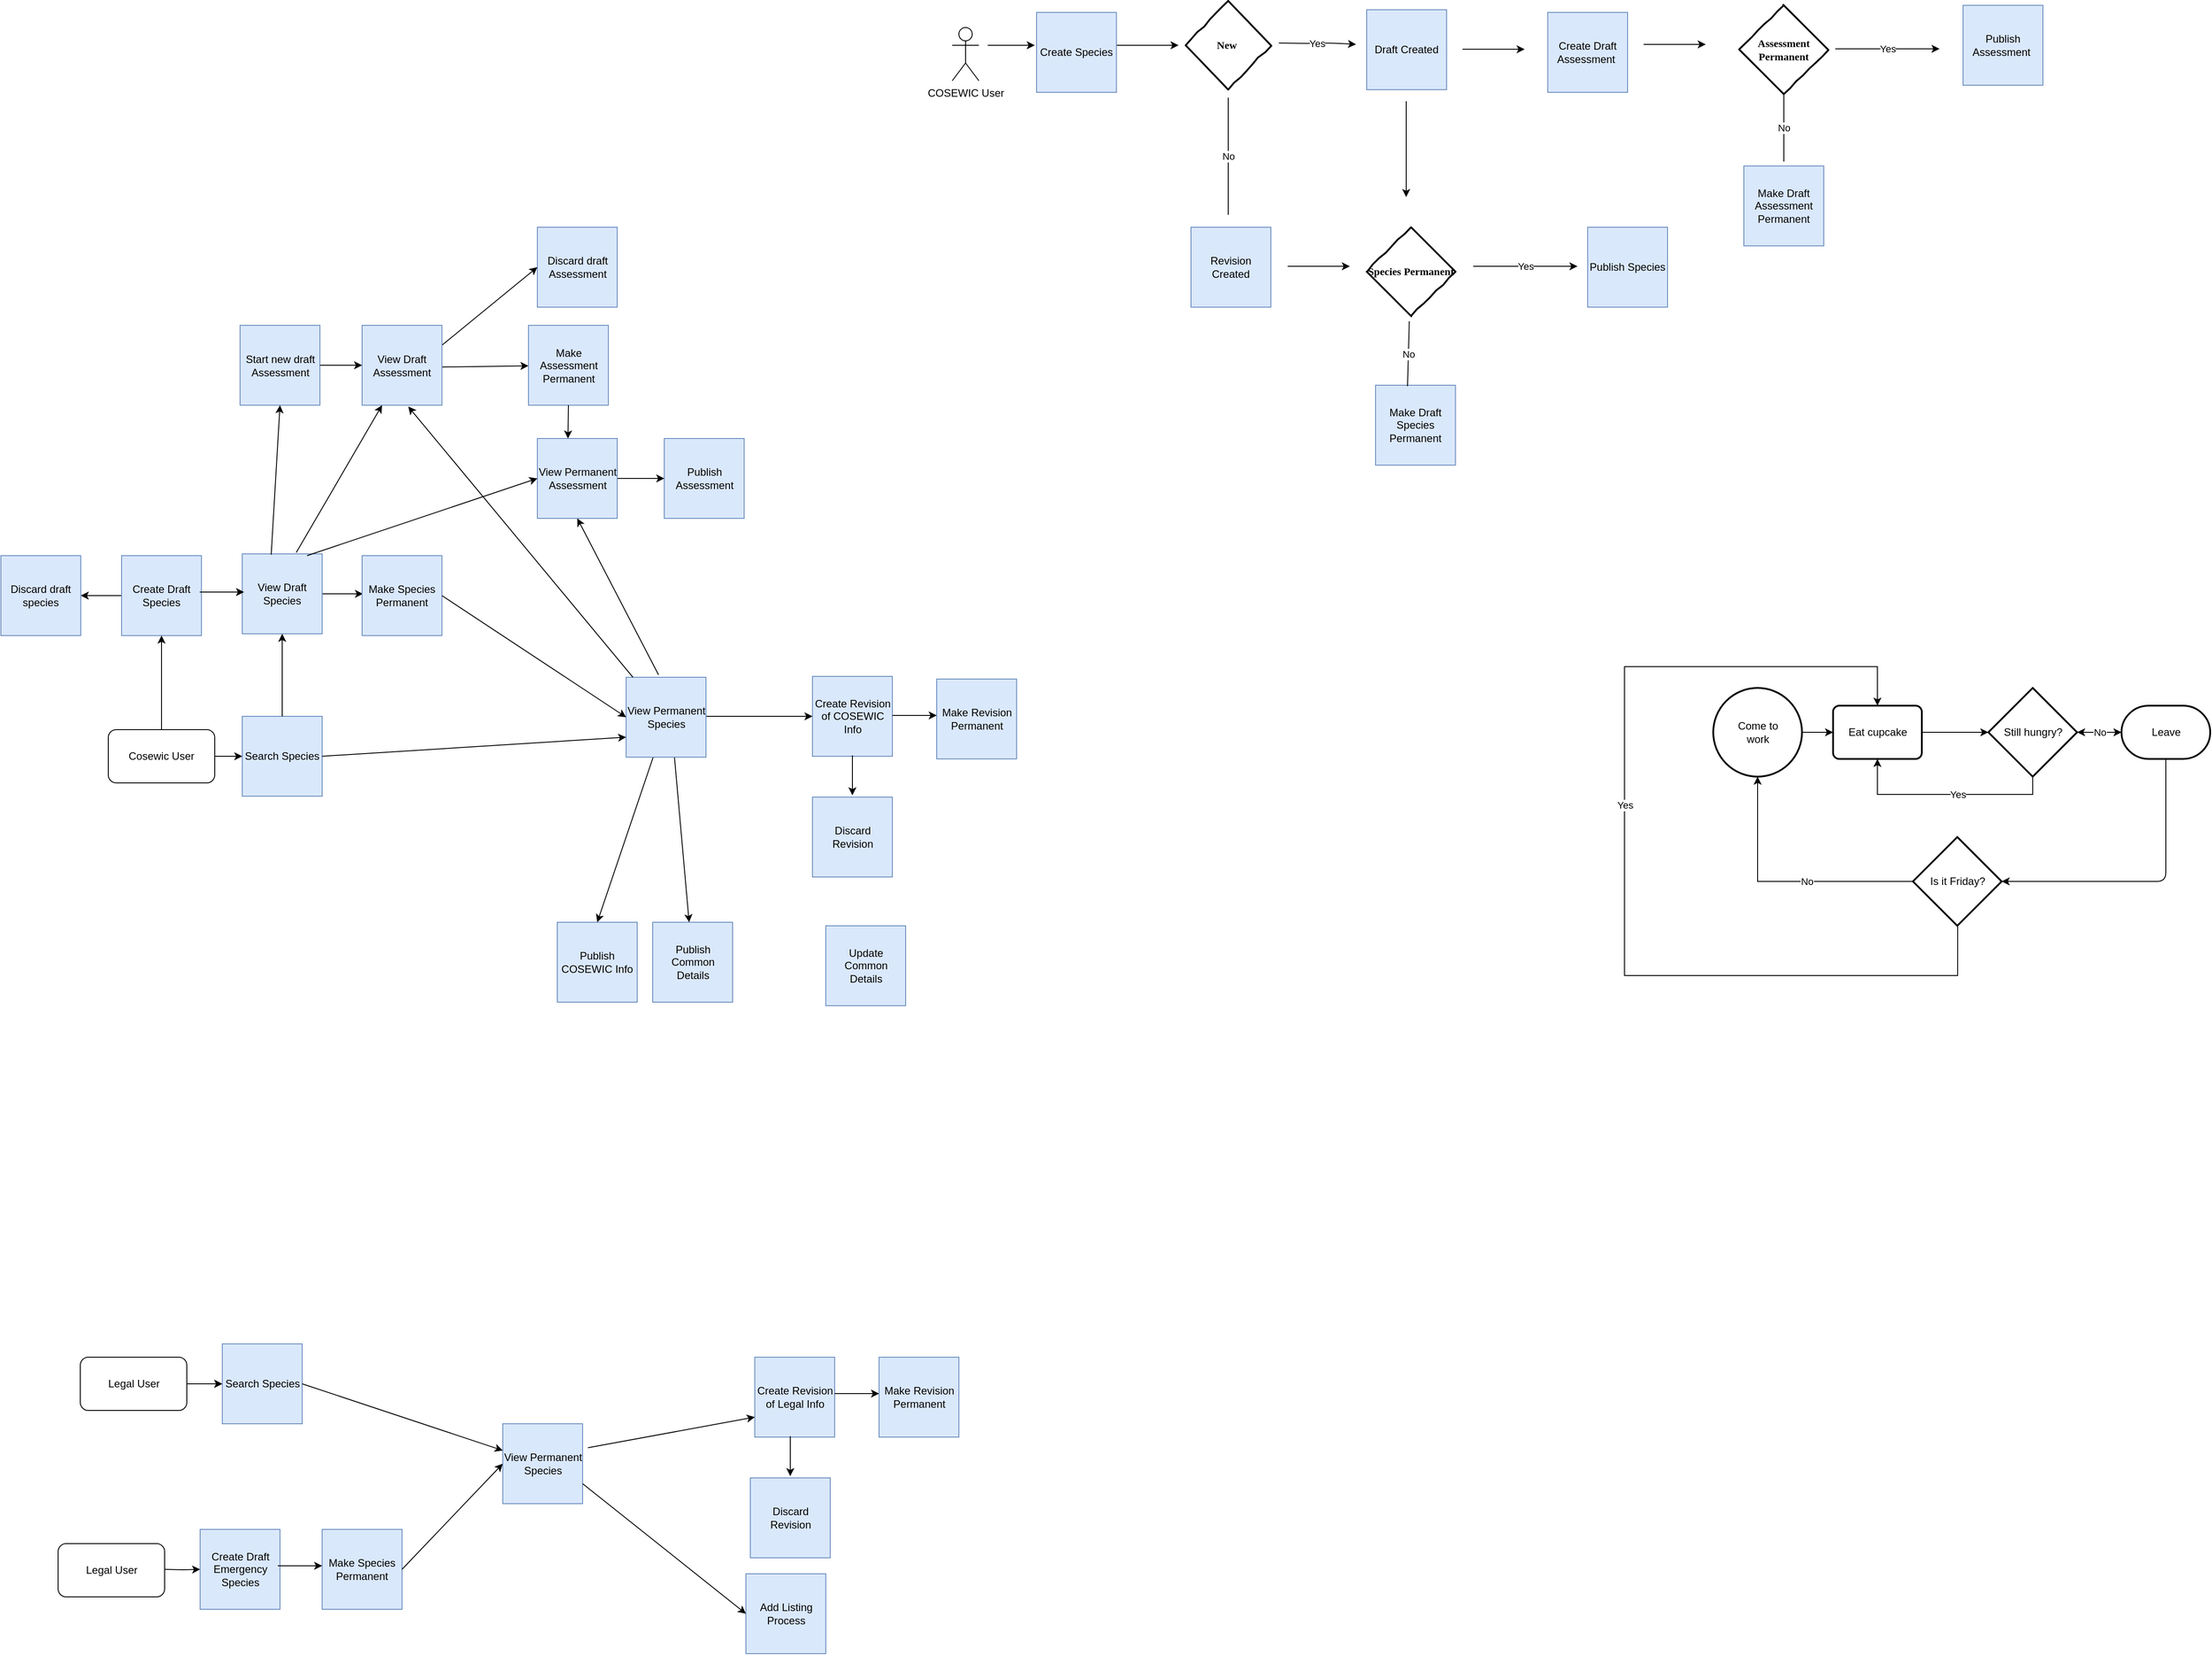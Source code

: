 <mxfile version="12.3.0" type="github" pages="1">
  <diagram name="Page-1" id="c7558073-3199-34d8-9f00-42111426c3f3">
    <mxGraphModel dx="3273" dy="934" grid="1" gridSize="12" guides="1" tooltips="1" connect="1" arrows="1" fold="1" page="1" pageScale="1" pageWidth="1600" pageHeight="1200" background="none" math="0" shadow="0">
      <root>
        <mxCell id="0"/>
        <mxCell id="1" parent="0"/>
        <mxCell id="E1cjcMC4RDlBIDP7sY1C-115" value="Come to &lt;br&gt;work" style="strokeWidth=2;html=1;shape=mxgraph.flowchart.start_2;whiteSpace=wrap;" parent="1" vertex="1">
          <mxGeometry x="522.5" y="809" width="100" height="100" as="geometry"/>
        </mxCell>
        <mxCell id="LoriKuV7NN4adESNOFiQ-6" value="" style="edgeStyle=orthogonalEdgeStyle;rounded=0;orthogonalLoop=1;jettySize=auto;html=1;" parent="1" source="E1cjcMC4RDlBIDP7sY1C-116" target="tL9PczSeXtMjVQ5EPy2s-1" edge="1">
          <mxGeometry relative="1" as="geometry"/>
        </mxCell>
        <mxCell id="E1cjcMC4RDlBIDP7sY1C-116" value="Leave" style="strokeWidth=2;html=1;shape=mxgraph.flowchart.terminator;whiteSpace=wrap;" parent="1" vertex="1">
          <mxGeometry x="982.5" y="829" width="100" height="60" as="geometry"/>
        </mxCell>
        <mxCell id="tL9PczSeXtMjVQ5EPy2s-9" value="" style="edgeStyle=orthogonalEdgeStyle;rounded=0;orthogonalLoop=1;jettySize=auto;html=1;" parent="1" source="E1cjcMC4RDlBIDP7sY1C-117" target="tL9PczSeXtMjVQ5EPy2s-1" edge="1">
          <mxGeometry relative="1" as="geometry"/>
        </mxCell>
        <mxCell id="E1cjcMC4RDlBIDP7sY1C-117" value="Eat cupcake" style="rounded=1;whiteSpace=wrap;html=1;absoluteArcSize=1;arcSize=14;strokeWidth=2;" parent="1" vertex="1">
          <mxGeometry x="657.5" y="829" width="100" height="60" as="geometry"/>
        </mxCell>
        <mxCell id="E1cjcMC4RDlBIDP7sY1C-118" value="" style="endArrow=classic;html=1;entryX=0;entryY=0.5;entryDx=0;entryDy=0;" parent="1" source="E1cjcMC4RDlBIDP7sY1C-115" target="E1cjcMC4RDlBIDP7sY1C-117" edge="1">
          <mxGeometry width="50" height="50" relative="1" as="geometry">
            <mxPoint x="592.5" y="909" as="sourcePoint"/>
            <mxPoint x="642.5" y="859" as="targetPoint"/>
          </mxGeometry>
        </mxCell>
        <mxCell id="jn9xSUYISPLA68ydeZet-104" value="" style="endArrow=classic;html=1;exitX=0.5;exitY=1;exitDx=0;exitDy=0;exitPerimeter=0;entryX=1;entryY=0.5;entryDx=0;entryDy=0;entryPerimeter=0;" parent="1" source="E1cjcMC4RDlBIDP7sY1C-116" target="wUc7WX4bhzahjaM9EL9A-1" edge="1">
          <mxGeometry width="50" height="50" relative="1" as="geometry">
            <mxPoint x="1107.5" y="926" as="sourcePoint"/>
            <mxPoint x="1232.5" y="1101" as="targetPoint"/>
            <Array as="points">
              <mxPoint x="1032.5" y="1027"/>
            </Array>
          </mxGeometry>
        </mxCell>
        <mxCell id="tL9PczSeXtMjVQ5EPy2s-7" value="Yes" style="edgeStyle=orthogonalEdgeStyle;rounded=0;orthogonalLoop=1;jettySize=auto;html=1;entryX=0.5;entryY=1;entryDx=0;entryDy=0;exitX=0.5;exitY=1;exitDx=0;exitDy=0;exitPerimeter=0;" parent="1" source="tL9PczSeXtMjVQ5EPy2s-1" target="E1cjcMC4RDlBIDP7sY1C-117" edge="1">
          <mxGeometry x="-0.106" relative="1" as="geometry">
            <mxPoint x="992.5" y="1011" as="targetPoint"/>
            <mxPoint as="offset"/>
          </mxGeometry>
        </mxCell>
        <mxCell id="tL9PczSeXtMjVQ5EPy2s-10" value="No" style="edgeStyle=orthogonalEdgeStyle;rounded=0;orthogonalLoop=1;jettySize=auto;html=1;" parent="1" source="tL9PczSeXtMjVQ5EPy2s-1" target="E1cjcMC4RDlBIDP7sY1C-116" edge="1">
          <mxGeometry relative="1" as="geometry"/>
        </mxCell>
        <mxCell id="tL9PczSeXtMjVQ5EPy2s-1" value="Still hungry?" style="strokeWidth=2;html=1;shape=mxgraph.flowchart.decision;whiteSpace=wrap;" parent="1" vertex="1">
          <mxGeometry x="832.5" y="809" width="100" height="100" as="geometry"/>
        </mxCell>
        <mxCell id="UYNUQ3rbs3Vt6rP4ujRL-22" value="" style="edgeStyle=orthogonalEdgeStyle;rounded=0;orthogonalLoop=1;jettySize=auto;html=1;" edge="1" parent="1" source="K9Jv4syfFlTt1CtUerWt-3" target="K9Jv4syfFlTt1CtUerWt-13">
          <mxGeometry relative="1" as="geometry"/>
        </mxCell>
        <mxCell id="K9Jv4syfFlTt1CtUerWt-3" value="Create Draft Species" style="whiteSpace=wrap;html=1;aspect=fixed;fillColor=#dae8fc;strokeColor=#6c8ebf;" parent="1" vertex="1">
          <mxGeometry x="-1271" y="660" width="90" height="90" as="geometry"/>
        </mxCell>
        <mxCell id="K9Jv4syfFlTt1CtUerWt-6" value="Start new draft Assessment" style="whiteSpace=wrap;html=1;aspect=fixed;fillColor=#dae8fc;strokeColor=#6c8ebf;" parent="1" vertex="1">
          <mxGeometry x="-1137.5" y="400.5" width="90" height="90" as="geometry"/>
        </mxCell>
        <mxCell id="K9Jv4syfFlTt1CtUerWt-7" value="" style="endArrow=classic;html=1;exitX=1;exitY=0.5;exitDx=0;exitDy=0;" parent="1" edge="1">
          <mxGeometry width="50" height="50" relative="1" as="geometry">
            <mxPoint x="-1049" y="703" as="sourcePoint"/>
            <mxPoint x="-999" y="703" as="targetPoint"/>
          </mxGeometry>
        </mxCell>
        <mxCell id="K9Jv4syfFlTt1CtUerWt-9" value="Make Assessment Permanent" style="whiteSpace=wrap;html=1;aspect=fixed;fillColor=#dae8fc;strokeColor=#6c8ebf;" parent="1" vertex="1">
          <mxGeometry x="-812.5" y="400.5" width="90" height="90" as="geometry"/>
        </mxCell>
        <mxCell id="K9Jv4syfFlTt1CtUerWt-10" value="Make Species Permanent" style="whiteSpace=wrap;html=1;aspect=fixed;fillColor=#dae8fc;strokeColor=#6c8ebf;" parent="1" vertex="1">
          <mxGeometry x="-1000" y="660" width="90" height="90" as="geometry"/>
        </mxCell>
        <mxCell id="K9Jv4syfFlTt1CtUerWt-13" value="Discard draft species" style="whiteSpace=wrap;html=1;aspect=fixed;fillColor=#dae8fc;strokeColor=#6c8ebf;" parent="1" vertex="1">
          <mxGeometry x="-1407" y="660" width="90" height="90" as="geometry"/>
        </mxCell>
        <mxCell id="K9Jv4syfFlTt1CtUerWt-17" value="Discard draft Assessment" style="whiteSpace=wrap;html=1;aspect=fixed;fillColor=#dae8fc;strokeColor=#6c8ebf;" parent="1" vertex="1">
          <mxGeometry x="-802.5" y="290" width="90" height="90" as="geometry"/>
        </mxCell>
        <mxCell id="K9Jv4syfFlTt1CtUerWt-19" value="" style="endArrow=classic;html=1;exitX=0.978;exitY=0.522;exitDx=0;exitDy=0;exitPerimeter=0;" parent="1" edge="1" target="K9Jv4syfFlTt1CtUerWt-9" source="UYNUQ3rbs3Vt6rP4ujRL-9">
          <mxGeometry width="50" height="50" relative="1" as="geometry">
            <mxPoint x="-900" y="447.5" as="sourcePoint"/>
            <mxPoint x="-997" y="442.5" as="targetPoint"/>
          </mxGeometry>
        </mxCell>
        <mxCell id="K9Jv4syfFlTt1CtUerWt-21" value="Create Revision of COSEWIC Info" style="whiteSpace=wrap;html=1;aspect=fixed;fillColor=#dae8fc;strokeColor=#6c8ebf;" parent="1" vertex="1">
          <mxGeometry x="-492.5" y="796" width="90" height="90" as="geometry"/>
        </mxCell>
        <mxCell id="K9Jv4syfFlTt1CtUerWt-22" value="" style="endArrow=classic;html=1;exitX=1;exitY=0.5;exitDx=0;exitDy=0;entryX=0;entryY=0.5;entryDx=0;entryDy=0;" parent="1" target="K9Jv4syfFlTt1CtUerWt-21" edge="1">
          <mxGeometry width="50" height="50" relative="1" as="geometry">
            <mxPoint x="-612.5" y="841" as="sourcePoint"/>
            <mxPoint x="-562.5" y="841" as="targetPoint"/>
          </mxGeometry>
        </mxCell>
        <mxCell id="K9Jv4syfFlTt1CtUerWt-23" value="Discard Revision" style="whiteSpace=wrap;html=1;aspect=fixed;fillColor=#dae8fc;strokeColor=#6c8ebf;" parent="1" vertex="1">
          <mxGeometry x="-492.5" y="932" width="90" height="90" as="geometry"/>
        </mxCell>
        <mxCell id="K9Jv4syfFlTt1CtUerWt-24" value="" style="endArrow=classic;html=1;" parent="1" edge="1">
          <mxGeometry width="50" height="50" relative="1" as="geometry">
            <mxPoint x="-447.5" y="885" as="sourcePoint"/>
            <mxPoint x="-447.5" y="930" as="targetPoint"/>
          </mxGeometry>
        </mxCell>
        <mxCell id="K9Jv4syfFlTt1CtUerWt-25" value="Make Revision Permanent" style="whiteSpace=wrap;html=1;aspect=fixed;fillColor=#dae8fc;strokeColor=#6c8ebf;" parent="1" vertex="1">
          <mxGeometry x="-352.5" y="799" width="90" height="90" as="geometry"/>
        </mxCell>
        <mxCell id="K9Jv4syfFlTt1CtUerWt-26" value="" style="endArrow=classic;html=1;exitX=1;exitY=0.5;exitDx=0;exitDy=0;" parent="1" edge="1">
          <mxGeometry width="50" height="50" relative="1" as="geometry">
            <mxPoint x="-402.5" y="840" as="sourcePoint"/>
            <mxPoint x="-352.5" y="840" as="targetPoint"/>
          </mxGeometry>
        </mxCell>
        <mxCell id="K9Jv4syfFlTt1CtUerWt-29" value="Publish COSEWIC Info" style="whiteSpace=wrap;html=1;aspect=fixed;fillColor=#dae8fc;strokeColor=#6c8ebf;" parent="1" vertex="1">
          <mxGeometry x="-780" y="1073" width="90" height="90" as="geometry"/>
        </mxCell>
        <mxCell id="K9Jv4syfFlTt1CtUerWt-30" value="" style="endArrow=classic;html=1;entryX=0.5;entryY=0;entryDx=0;entryDy=0;" parent="1" target="K9Jv4syfFlTt1CtUerWt-29" edge="1">
          <mxGeometry width="50" height="50" relative="1" as="geometry">
            <mxPoint x="-672" y="887" as="sourcePoint"/>
            <mxPoint x="-587.5" y="1073" as="targetPoint"/>
          </mxGeometry>
        </mxCell>
        <mxCell id="K9Jv4syfFlTt1CtUerWt-32" value="" style="endArrow=classic;html=1;" parent="1" edge="1">
          <mxGeometry width="50" height="50" relative="1" as="geometry">
            <mxPoint x="-1197.5" y="1593" as="sourcePoint"/>
            <mxPoint x="-1157.5" y="1593" as="targetPoint"/>
          </mxGeometry>
        </mxCell>
        <mxCell id="K9Jv4syfFlTt1CtUerWt-37" value="" style="edgeStyle=orthogonalEdgeStyle;rounded=0;orthogonalLoop=1;jettySize=auto;html=1;" parent="1" source="K9Jv4syfFlTt1CtUerWt-33" target="K9Jv4syfFlTt1CtUerWt-34" edge="1">
          <mxGeometry relative="1" as="geometry"/>
        </mxCell>
        <mxCell id="K9Jv4syfFlTt1CtUerWt-33" value="Legal User" style="rounded=1;whiteSpace=wrap;html=1;" parent="1" vertex="1">
          <mxGeometry x="-1317.5" y="1563" width="120" height="60" as="geometry"/>
        </mxCell>
        <mxCell id="K9Jv4syfFlTt1CtUerWt-34" value="Search Species" style="whiteSpace=wrap;html=1;aspect=fixed;fillColor=#dae8fc;strokeColor=#6c8ebf;" parent="1" vertex="1">
          <mxGeometry x="-1157.5" y="1548" width="90" height="90" as="geometry"/>
        </mxCell>
        <mxCell id="K9Jv4syfFlTt1CtUerWt-39" value="View Permanent Species" style="whiteSpace=wrap;html=1;aspect=fixed;fillColor=#dae8fc;strokeColor=#6c8ebf;" parent="1" vertex="1">
          <mxGeometry x="-841.5" y="1638" width="90" height="90" as="geometry"/>
        </mxCell>
        <mxCell id="K9Jv4syfFlTt1CtUerWt-41" value="Create Revision of Legal Info" style="whiteSpace=wrap;html=1;aspect=fixed;fillColor=#dae8fc;strokeColor=#6c8ebf;" parent="1" vertex="1">
          <mxGeometry x="-557.5" y="1563" width="90" height="90" as="geometry"/>
        </mxCell>
        <mxCell id="K9Jv4syfFlTt1CtUerWt-42" value="Update Common Details" style="whiteSpace=wrap;html=1;aspect=fixed;fillColor=#dae8fc;strokeColor=#6c8ebf;" parent="1" vertex="1">
          <mxGeometry x="-477.5" y="1077" width="90" height="90" as="geometry"/>
        </mxCell>
        <mxCell id="K9Jv4syfFlTt1CtUerWt-44" value="Publish Common Details" style="whiteSpace=wrap;html=1;aspect=fixed;fillColor=#dae8fc;strokeColor=#6c8ebf;" parent="1" vertex="1">
          <mxGeometry x="-672.5" y="1073" width="90" height="90" as="geometry"/>
        </mxCell>
        <mxCell id="K9Jv4syfFlTt1CtUerWt-45" value="" style="endArrow=classic;html=1;" parent="1" target="K9Jv4syfFlTt1CtUerWt-44" edge="1">
          <mxGeometry width="50" height="50" relative="1" as="geometry">
            <mxPoint x="-648" y="887" as="sourcePoint"/>
            <mxPoint x="-717.5" y="1083" as="targetPoint"/>
          </mxGeometry>
        </mxCell>
        <mxCell id="K9Jv4syfFlTt1CtUerWt-46" value="Make Revision Permanent" style="whiteSpace=wrap;html=1;aspect=fixed;fillColor=#dae8fc;strokeColor=#6c8ebf;" parent="1" vertex="1">
          <mxGeometry x="-417.5" y="1563" width="90" height="90" as="geometry"/>
        </mxCell>
        <mxCell id="K9Jv4syfFlTt1CtUerWt-47" value="" style="endArrow=classic;html=1;exitX=1;exitY=0.5;exitDx=0;exitDy=0;" parent="1" edge="1">
          <mxGeometry width="50" height="50" relative="1" as="geometry">
            <mxPoint x="-467.5" y="1604" as="sourcePoint"/>
            <mxPoint x="-417.5" y="1604" as="targetPoint"/>
          </mxGeometry>
        </mxCell>
        <mxCell id="K9Jv4syfFlTt1CtUerWt-48" value="Discard Revision" style="whiteSpace=wrap;html=1;aspect=fixed;fillColor=#dae8fc;strokeColor=#6c8ebf;" parent="1" vertex="1">
          <mxGeometry x="-562.5" y="1699" width="90" height="90" as="geometry"/>
        </mxCell>
        <mxCell id="K9Jv4syfFlTt1CtUerWt-49" value="" style="endArrow=classic;html=1;" parent="1" edge="1">
          <mxGeometry width="50" height="50" relative="1" as="geometry">
            <mxPoint x="-517.5" y="1652" as="sourcePoint"/>
            <mxPoint x="-517.5" y="1697" as="targetPoint"/>
          </mxGeometry>
        </mxCell>
        <mxCell id="K9Jv4syfFlTt1CtUerWt-50" value="Legal User" style="rounded=1;whiteSpace=wrap;html=1;" parent="1" vertex="1">
          <mxGeometry x="-1342.5" y="1773" width="120" height="60" as="geometry"/>
        </mxCell>
        <mxCell id="K9Jv4syfFlTt1CtUerWt-52" value="" style="edgeStyle=orthogonalEdgeStyle;rounded=0;orthogonalLoop=1;jettySize=auto;html=1;" parent="1" target="K9Jv4syfFlTt1CtUerWt-53" edge="1">
          <mxGeometry relative="1" as="geometry">
            <mxPoint x="-1222.5" y="1802" as="sourcePoint"/>
          </mxGeometry>
        </mxCell>
        <mxCell id="K9Jv4syfFlTt1CtUerWt-53" value="Create Draft Emergency Species" style="whiteSpace=wrap;html=1;aspect=fixed;fillColor=#dae8fc;strokeColor=#6c8ebf;" parent="1" vertex="1">
          <mxGeometry x="-1182.5" y="1757" width="90" height="90" as="geometry"/>
        </mxCell>
        <mxCell id="K9Jv4syfFlTt1CtUerWt-54" value="Make Species Permanent" style="whiteSpace=wrap;html=1;aspect=fixed;fillColor=#dae8fc;strokeColor=#6c8ebf;" parent="1" vertex="1">
          <mxGeometry x="-1045" y="1757" width="90" height="90" as="geometry"/>
        </mxCell>
        <mxCell id="K9Jv4syfFlTt1CtUerWt-55" value="" style="endArrow=classic;html=1;exitX=1;exitY=0.5;exitDx=0;exitDy=0;" parent="1" edge="1">
          <mxGeometry width="50" height="50" relative="1" as="geometry">
            <mxPoint x="-1095" y="1798" as="sourcePoint"/>
            <mxPoint x="-1045" y="1798" as="targetPoint"/>
          </mxGeometry>
        </mxCell>
        <mxCell id="K9Jv4syfFlTt1CtUerWt-56" value="" style="endArrow=classic;html=1;entryX=0;entryY=0.75;entryDx=0;entryDy=0;" parent="1" target="K9Jv4syfFlTt1CtUerWt-41" edge="1">
          <mxGeometry width="50" height="50" relative="1" as="geometry">
            <mxPoint x="-745.5" y="1665" as="sourcePoint"/>
            <mxPoint x="-1257.5" y="1817" as="targetPoint"/>
          </mxGeometry>
        </mxCell>
        <mxCell id="K9Jv4syfFlTt1CtUerWt-59" value="Add Listing Process" style="whiteSpace=wrap;html=1;aspect=fixed;fillColor=#dae8fc;strokeColor=#6c8ebf;" parent="1" vertex="1">
          <mxGeometry x="-567.5" y="1807" width="90" height="90" as="geometry"/>
        </mxCell>
        <mxCell id="K9Jv4syfFlTt1CtUerWt-61" value="" style="endArrow=classic;html=1;entryX=0;entryY=0.5;entryDx=0;entryDy=0;exitX=1;exitY=0.75;exitDx=0;exitDy=0;" parent="1" source="K9Jv4syfFlTt1CtUerWt-39" target="K9Jv4syfFlTt1CtUerWt-59" edge="1">
          <mxGeometry width="50" height="50" relative="1" as="geometry">
            <mxPoint x="-687.5" y="1817" as="sourcePoint"/>
            <mxPoint x="-547.5" y="1640.5" as="targetPoint"/>
          </mxGeometry>
        </mxCell>
        <mxCell id="wUc7WX4bhzahjaM9EL9A-4" value="No" style="edgeStyle=orthogonalEdgeStyle;rounded=0;orthogonalLoop=1;jettySize=auto;html=1;entryX=0.5;entryY=1;entryDx=0;entryDy=0;entryPerimeter=0;" parent="1" source="wUc7WX4bhzahjaM9EL9A-1" target="E1cjcMC4RDlBIDP7sY1C-115" edge="1">
          <mxGeometry x="-0.186" relative="1" as="geometry">
            <mxPoint x="882.5" y="1101" as="targetPoint"/>
            <mxPoint as="offset"/>
          </mxGeometry>
        </mxCell>
        <mxCell id="LoriKuV7NN4adESNOFiQ-48" value="Yes" style="edgeStyle=orthogonalEdgeStyle;rounded=0;orthogonalLoop=1;jettySize=auto;html=1;exitX=1;exitY=0.5;exitDx=0;exitDy=0;entryX=0;entryY=0.5;entryDx=0;entryDy=0;" parent="1" source="LoriKuV7NN4adESNOFiQ-2" edge="1">
          <mxGeometry relative="1" as="geometry"/>
        </mxCell>
        <mxCell id="LoriKuV7NN4adESNOFiQ-2" value="New&amp;nbsp;" style="rhombus;html=1;align=center;whiteSpace=wrap;comic=1;strokeWidth=2;fontFamily=Comic Sans MS;fontStyle=1;" parent="1" vertex="1">
          <mxGeometry x="-72" y="35" width="96" height="100" as="geometry"/>
        </mxCell>
        <mxCell id="wUc7WX4bhzahjaM9EL9A-1" value="Is it Friday?" style="strokeWidth=2;html=1;shape=mxgraph.flowchart.decision;whiteSpace=wrap;" parent="1" vertex="1">
          <mxGeometry x="747.5" y="977" width="100" height="100" as="geometry"/>
        </mxCell>
        <mxCell id="oUv9hOqSSbvM03PiOSUv-7" value="View Permanent Species" style="whiteSpace=wrap;html=1;aspect=fixed;fillColor=#dae8fc;strokeColor=#6c8ebf;" parent="1" vertex="1">
          <mxGeometry x="-702.5" y="797" width="90" height="90" as="geometry"/>
        </mxCell>
        <mxCell id="LoriKuV7NN4adESNOFiQ-3" value="Assessment&lt;br&gt;Permanent" style="rhombus;html=1;align=center;whiteSpace=wrap;comic=1;strokeWidth=2;fontFamily=Comic Sans MS;fontStyle=1;" parent="1" vertex="1">
          <mxGeometry x="552" y="40" width="100" height="100" as="geometry"/>
        </mxCell>
        <mxCell id="LoriKuV7NN4adESNOFiQ-4" value="Make Draft Species Permanent" style="whiteSpace=wrap;html=1;aspect=fixed;fillColor=#dae8fc;strokeColor=#6c8ebf;" parent="1" vertex="1">
          <mxGeometry x="142" y="468" width="90" height="90" as="geometry"/>
        </mxCell>
        <mxCell id="LoriKuV7NN4adESNOFiQ-18" value="COSEWIC User" style="shape=umlActor;verticalLabelPosition=bottom;labelBackgroundColor=#ffffff;verticalAlign=top;html=1;" parent="1" vertex="1">
          <mxGeometry x="-335" y="65" width="30" height="60" as="geometry"/>
        </mxCell>
        <mxCell id="oUv9hOqSSbvM03PiOSUv-12" value="Search Species" style="whiteSpace=wrap;html=1;aspect=fixed;fillColor=#dae8fc;strokeColor=#6c8ebf;" parent="1" vertex="1">
          <mxGeometry x="-1135" y="841" width="90" height="90" as="geometry"/>
        </mxCell>
        <mxCell id="oUv9hOqSSbvM03PiOSUv-15" value="" style="endArrow=classic;html=1;exitX=1;exitY=0.5;exitDx=0;exitDy=0;entryX=0;entryY=0.75;entryDx=0;entryDy=0;" parent="1" source="oUv9hOqSSbvM03PiOSUv-12" target="oUv9hOqSSbvM03PiOSUv-7" edge="1">
          <mxGeometry width="50" height="50" relative="1" as="geometry">
            <mxPoint x="-934" y="993" as="sourcePoint"/>
            <mxPoint x="-819.0" y="986.5" as="targetPoint"/>
          </mxGeometry>
        </mxCell>
        <mxCell id="UYNUQ3rbs3Vt6rP4ujRL-24" value="" style="edgeStyle=orthogonalEdgeStyle;rounded=0;orthogonalLoop=1;jettySize=auto;html=1;" edge="1" parent="1" source="oUv9hOqSSbvM03PiOSUv-16" target="oUv9hOqSSbvM03PiOSUv-12">
          <mxGeometry relative="1" as="geometry"/>
        </mxCell>
        <mxCell id="oUv9hOqSSbvM03PiOSUv-16" value="Cosewic User" style="rounded=1;whiteSpace=wrap;html=1;" parent="1" vertex="1">
          <mxGeometry x="-1286" y="856" width="120" height="60" as="geometry"/>
        </mxCell>
        <mxCell id="oUv9hOqSSbvM03PiOSUv-17" value="" style="endArrow=classic;html=1;exitX=1;exitY=0.5;exitDx=0;exitDy=0;entryX=0;entryY=0.5;entryDx=0;entryDy=0;" parent="1" source="K9Jv4syfFlTt1CtUerWt-10" target="oUv9hOqSSbvM03PiOSUv-7" edge="1">
          <mxGeometry width="50" height="50" relative="1" as="geometry">
            <mxPoint x="-794" y="1393" as="sourcePoint"/>
            <mxPoint x="-744" y="1343" as="targetPoint"/>
          </mxGeometry>
        </mxCell>
        <mxCell id="oUv9hOqSSbvM03PiOSUv-18" value="" style="endArrow=classic;html=1;entryX=0;entryY=0.5;entryDx=0;entryDy=0;" parent="1" target="K9Jv4syfFlTt1CtUerWt-39" edge="1">
          <mxGeometry width="50" height="50" relative="1" as="geometry">
            <mxPoint x="-955" y="1802" as="sourcePoint"/>
            <mxPoint x="-905" y="1752" as="targetPoint"/>
          </mxGeometry>
        </mxCell>
        <mxCell id="oUv9hOqSSbvM03PiOSUv-19" value="" style="endArrow=classic;html=1;exitX=1;exitY=0.5;exitDx=0;exitDy=0;" parent="1" source="K9Jv4syfFlTt1CtUerWt-34" target="K9Jv4syfFlTt1CtUerWt-39" edge="1">
          <mxGeometry width="50" height="50" relative="1" as="geometry">
            <mxPoint x="-967.46" y="1583.99" as="sourcePoint"/>
            <mxPoint x="-868.49" y="1803.04" as="targetPoint"/>
          </mxGeometry>
        </mxCell>
        <mxCell id="LoriKuV7NN4adESNOFiQ-42" value="" style="endArrow=classic;html=1;" parent="1" edge="1">
          <mxGeometry width="50" height="50" relative="1" as="geometry">
            <mxPoint x="-150" y="85" as="sourcePoint"/>
            <mxPoint x="-80" y="85" as="targetPoint"/>
            <Array as="points">
              <mxPoint x="-90" y="85"/>
            </Array>
          </mxGeometry>
        </mxCell>
        <mxCell id="LoriKuV7NN4adESNOFiQ-49" value="Yes" style="edgeStyle=orthogonalEdgeStyle;rounded=0;orthogonalLoop=1;jettySize=auto;html=1;" parent="1" edge="1">
          <mxGeometry relative="1" as="geometry">
            <mxPoint x="777.5" y="89" as="targetPoint"/>
            <mxPoint x="660" y="89" as="sourcePoint"/>
          </mxGeometry>
        </mxCell>
        <mxCell id="oUv9hOqSSbvM03PiOSUv-25" value="Yes" style="edgeStyle=orthogonalEdgeStyle;rounded=0;orthogonalLoop=1;jettySize=auto;html=1;entryX=0.5;entryY=0;entryDx=0;entryDy=0;exitX=0.5;exitY=1;exitDx=0;exitDy=0;exitPerimeter=0;" parent="1" target="E1cjcMC4RDlBIDP7sY1C-117" edge="1">
          <mxGeometry x="0.125" relative="1" as="geometry">
            <mxPoint x="622.647" y="1056.853" as="targetPoint"/>
            <mxPoint as="offset"/>
            <mxPoint x="797.941" y="1076.853" as="sourcePoint"/>
            <Array as="points">
              <mxPoint x="798.5" y="1133"/>
              <mxPoint x="422.5" y="1133"/>
              <mxPoint x="422.5" y="785"/>
              <mxPoint x="707.5" y="785"/>
            </Array>
          </mxGeometry>
        </mxCell>
        <mxCell id="P9-nImUvXK3z5A6PaF3g-1" value="" style="endArrow=classic;html=1;entryX=0;entryY=0.5;entryDx=0;entryDy=0;exitX=0.978;exitY=0.267;exitDx=0;exitDy=0;exitPerimeter=0;" parent="1" edge="1" target="K9Jv4syfFlTt1CtUerWt-17" source="UYNUQ3rbs3Vt6rP4ujRL-9">
          <mxGeometry width="50" height="50" relative="1" as="geometry">
            <mxPoint x="-900" y="424.5" as="sourcePoint"/>
            <mxPoint x="-755" y="401.5" as="targetPoint"/>
          </mxGeometry>
        </mxCell>
        <mxCell id="IbaWkmfCWRzdu7K5UOEw-1" value="Create Species" style="whiteSpace=wrap;html=1;aspect=fixed;fillColor=#dae8fc;strokeColor=#6c8ebf;" parent="1" vertex="1">
          <mxGeometry x="-240" y="48" width="90" height="90" as="geometry"/>
        </mxCell>
        <mxCell id="IbaWkmfCWRzdu7K5UOEw-2" value="Publish Assessment&amp;nbsp;" style="whiteSpace=wrap;html=1;aspect=fixed;fillColor=#dae8fc;strokeColor=#6c8ebf;" parent="1" vertex="1">
          <mxGeometry x="804" y="40" width="90" height="90" as="geometry"/>
        </mxCell>
        <mxCell id="IbaWkmfCWRzdu7K5UOEw-3" value="" style="endArrow=classic;html=1;" parent="1" edge="1">
          <mxGeometry width="50" height="50" relative="1" as="geometry">
            <mxPoint x="-295" y="85" as="sourcePoint"/>
            <mxPoint x="-242" y="85" as="targetPoint"/>
            <Array as="points">
              <mxPoint x="-252" y="85"/>
            </Array>
          </mxGeometry>
        </mxCell>
        <mxCell id="IbaWkmfCWRzdu7K5UOEw-5" value="Draft Created" style="whiteSpace=wrap;html=1;aspect=fixed;fillColor=#dae8fc;strokeColor=#6c8ebf;" parent="1" vertex="1">
          <mxGeometry x="132" y="45" width="90" height="90" as="geometry"/>
        </mxCell>
        <mxCell id="IbaWkmfCWRzdu7K5UOEw-6" value="Revision Created" style="whiteSpace=wrap;html=1;aspect=fixed;fillColor=#dae8fc;strokeColor=#6c8ebf;" parent="1" vertex="1">
          <mxGeometry x="-66" y="290" width="90" height="90" as="geometry"/>
        </mxCell>
        <mxCell id="IbaWkmfCWRzdu7K5UOEw-11" value="Yes" style="endArrow=classic;html=1;" parent="1" edge="1">
          <mxGeometry width="50" height="50" relative="1" as="geometry">
            <mxPoint x="33" y="82.5" as="sourcePoint"/>
            <mxPoint x="120" y="84" as="targetPoint"/>
            <Array as="points">
              <mxPoint x="72" y="83"/>
              <mxPoint x="93" y="82.5"/>
            </Array>
          </mxGeometry>
        </mxCell>
        <mxCell id="IbaWkmfCWRzdu7K5UOEw-12" value="Create Draft Assessment&amp;nbsp;" style="whiteSpace=wrap;html=1;aspect=fixed;fillColor=#dae8fc;strokeColor=#6c8ebf;" vertex="1" parent="1">
          <mxGeometry x="336" y="48" width="90" height="90" as="geometry"/>
        </mxCell>
        <mxCell id="UYNUQ3rbs3Vt6rP4ujRL-2" value="View Draft Species" style="whiteSpace=wrap;html=1;aspect=fixed;fillColor=#dae8fc;strokeColor=#6c8ebf;" vertex="1" parent="1">
          <mxGeometry x="-1135" y="658" width="90" height="90" as="geometry"/>
        </mxCell>
        <mxCell id="IbaWkmfCWRzdu7K5UOEw-13" value="" style="endArrow=classic;html=1;" edge="1" parent="1">
          <mxGeometry width="50" height="50" relative="1" as="geometry">
            <mxPoint x="240" y="89.5" as="sourcePoint"/>
            <mxPoint x="310" y="89.5" as="targetPoint"/>
            <Array as="points">
              <mxPoint x="300" y="89.5"/>
            </Array>
          </mxGeometry>
        </mxCell>
        <mxCell id="UYNUQ3rbs3Vt6rP4ujRL-3" value="" style="endArrow=classic;html=1;exitX=0.5;exitY=0;exitDx=0;exitDy=0;entryX=0.5;entryY=1;entryDx=0;entryDy=0;" edge="1" parent="1" source="oUv9hOqSSbvM03PiOSUv-12" target="UYNUQ3rbs3Vt6rP4ujRL-2">
          <mxGeometry width="50" height="50" relative="1" as="geometry">
            <mxPoint x="-1035.5" y="1089" as="sourcePoint"/>
            <mxPoint x="-1200.5" y="889" as="targetPoint"/>
          </mxGeometry>
        </mxCell>
        <mxCell id="IbaWkmfCWRzdu7K5UOEw-14" value="Species Permanent" style="rhombus;html=1;align=center;whiteSpace=wrap;comic=1;strokeWidth=2;fontFamily=Comic Sans MS;fontStyle=1;" vertex="1" parent="1">
          <mxGeometry x="132" y="290" width="100" height="100" as="geometry"/>
        </mxCell>
        <mxCell id="UYNUQ3rbs3Vt6rP4ujRL-5" value="" style="endArrow=classic;html=1;exitX=1;exitY=0.5;exitDx=0;exitDy=0;" edge="1" parent="1">
          <mxGeometry width="50" height="50" relative="1" as="geometry">
            <mxPoint x="-1183" y="701" as="sourcePoint"/>
            <mxPoint x="-1133" y="701" as="targetPoint"/>
          </mxGeometry>
        </mxCell>
        <mxCell id="IbaWkmfCWRzdu7K5UOEw-15" value="Publish Species" style="whiteSpace=wrap;html=1;aspect=fixed;fillColor=#dae8fc;strokeColor=#6c8ebf;" vertex="1" parent="1">
          <mxGeometry x="381" y="290" width="90" height="90" as="geometry"/>
        </mxCell>
        <mxCell id="UYNUQ3rbs3Vt6rP4ujRL-8" value="" style="endArrow=classic;html=1;exitX=0.362;exitY=0.01;exitDx=0;exitDy=0;entryX=0.5;entryY=1;entryDx=0;entryDy=0;exitPerimeter=0;" edge="1" parent="1" source="UYNUQ3rbs3Vt6rP4ujRL-2" target="K9Jv4syfFlTt1CtUerWt-6">
          <mxGeometry width="50" height="50" relative="1" as="geometry">
            <mxPoint x="-853" y="505" as="sourcePoint"/>
            <mxPoint x="-803.0" y="505" as="targetPoint"/>
          </mxGeometry>
        </mxCell>
        <mxCell id="UYNUQ3rbs3Vt6rP4ujRL-9" value="View Draft Assessment" style="whiteSpace=wrap;html=1;aspect=fixed;fillColor=#dae8fc;strokeColor=#6c8ebf;" vertex="1" parent="1">
          <mxGeometry x="-1000" y="400.5" width="90" height="90" as="geometry"/>
        </mxCell>
        <mxCell id="IbaWkmfCWRzdu7K5UOEw-16" value="" style="endArrow=classic;html=1;" edge="1" parent="1">
          <mxGeometry width="50" height="50" relative="1" as="geometry">
            <mxPoint x="444" y="84" as="sourcePoint"/>
            <mxPoint x="514" y="84" as="targetPoint"/>
            <Array as="points">
              <mxPoint x="504" y="84"/>
            </Array>
          </mxGeometry>
        </mxCell>
        <mxCell id="UYNUQ3rbs3Vt6rP4ujRL-10" value="" style="endArrow=classic;html=1;entryX=0.25;entryY=1;entryDx=0;entryDy=0;exitX=0.676;exitY=-0.016;exitDx=0;exitDy=0;exitPerimeter=0;" edge="1" parent="1" source="UYNUQ3rbs3Vt6rP4ujRL-2" target="UYNUQ3rbs3Vt6rP4ujRL-9">
          <mxGeometry width="50" height="50" relative="1" as="geometry">
            <mxPoint x="-1092" y="660" as="sourcePoint"/>
            <mxPoint x="-1142" y="596.5" as="targetPoint"/>
          </mxGeometry>
        </mxCell>
        <mxCell id="IbaWkmfCWRzdu7K5UOEw-17" value="" style="endArrow=classic;html=1;" edge="1" parent="1">
          <mxGeometry width="50" height="50" relative="1" as="geometry">
            <mxPoint x="43" y="334" as="sourcePoint"/>
            <mxPoint x="113" y="334" as="targetPoint"/>
            <Array as="points">
              <mxPoint x="103" y="334"/>
            </Array>
          </mxGeometry>
        </mxCell>
        <mxCell id="UYNUQ3rbs3Vt6rP4ujRL-11" value="" style="endArrow=classic;html=1;entryX=0;entryY=0.5;entryDx=0;entryDy=0;exitX=1;exitY=0.5;exitDx=0;exitDy=0;" edge="1" parent="1" source="K9Jv4syfFlTt1CtUerWt-6" target="UYNUQ3rbs3Vt6rP4ujRL-9">
          <mxGeometry width="50" height="50" relative="1" as="geometry">
            <mxPoint x="-1056" y="445.5" as="sourcePoint"/>
            <mxPoint x="-965.5" y="502.5" as="targetPoint"/>
          </mxGeometry>
        </mxCell>
        <mxCell id="IbaWkmfCWRzdu7K5UOEw-18" value="Yes" style="edgeStyle=orthogonalEdgeStyle;rounded=0;orthogonalLoop=1;jettySize=auto;html=1;" edge="1" parent="1">
          <mxGeometry relative="1" as="geometry">
            <mxPoint x="369.5" y="334" as="targetPoint"/>
            <mxPoint x="252" y="334" as="sourcePoint"/>
          </mxGeometry>
        </mxCell>
        <mxCell id="UYNUQ3rbs3Vt6rP4ujRL-20" value="" style="edgeStyle=orthogonalEdgeStyle;rounded=0;orthogonalLoop=1;jettySize=auto;html=1;" edge="1" parent="1" source="UYNUQ3rbs3Vt6rP4ujRL-12" target="UYNUQ3rbs3Vt6rP4ujRL-17">
          <mxGeometry relative="1" as="geometry"/>
        </mxCell>
        <mxCell id="UYNUQ3rbs3Vt6rP4ujRL-12" value="View Permanent Assessment" style="whiteSpace=wrap;html=1;aspect=fixed;fillColor=#dae8fc;strokeColor=#6c8ebf;" vertex="1" parent="1">
          <mxGeometry x="-802.5" y="528" width="90" height="90" as="geometry"/>
        </mxCell>
        <mxCell id="IbaWkmfCWRzdu7K5UOEw-21" value="No" style="endArrow=none;html=1;exitX=0.4;exitY=0.011;exitDx=0;exitDy=0;exitPerimeter=0;" edge="1" parent="1" source="LoriKuV7NN4adESNOFiQ-4">
          <mxGeometry width="50" height="50" relative="1" as="geometry">
            <mxPoint x="152" y="456" as="sourcePoint"/>
            <mxPoint x="180" y="396" as="targetPoint"/>
          </mxGeometry>
        </mxCell>
        <mxCell id="UYNUQ3rbs3Vt6rP4ujRL-13" value="" style="endArrow=classic;html=1;exitX=0.5;exitY=1;exitDx=0;exitDy=0;" edge="1" parent="1" source="K9Jv4syfFlTt1CtUerWt-9">
          <mxGeometry width="50" height="50" relative="1" as="geometry">
            <mxPoint x="-899.98" y="459.48" as="sourcePoint"/>
            <mxPoint x="-768" y="528" as="targetPoint"/>
          </mxGeometry>
        </mxCell>
        <mxCell id="IbaWkmfCWRzdu7K5UOEw-22" value="Make Draft Assessment&lt;br&gt;Permanent" style="whiteSpace=wrap;html=1;aspect=fixed;fillColor=#dae8fc;strokeColor=#6c8ebf;" vertex="1" parent="1">
          <mxGeometry x="557" y="221" width="90" height="90" as="geometry"/>
        </mxCell>
        <mxCell id="IbaWkmfCWRzdu7K5UOEw-24" value="No" style="endArrow=none;html=1;" edge="1" parent="1">
          <mxGeometry width="50" height="50" relative="1" as="geometry">
            <mxPoint x="602" y="216" as="sourcePoint"/>
            <mxPoint x="602" y="140" as="targetPoint"/>
          </mxGeometry>
        </mxCell>
        <mxCell id="IbaWkmfCWRzdu7K5UOEw-25" value="No" style="endArrow=none;html=1;" edge="1" parent="1">
          <mxGeometry width="50" height="50" relative="1" as="geometry">
            <mxPoint x="-24" y="276" as="sourcePoint"/>
            <mxPoint x="-24" y="144" as="targetPoint"/>
          </mxGeometry>
        </mxCell>
        <mxCell id="IbaWkmfCWRzdu7K5UOEw-29" value="" style="endArrow=classic;html=1;" edge="1" parent="1">
          <mxGeometry width="50" height="50" relative="1" as="geometry">
            <mxPoint x="176.5" y="148" as="sourcePoint"/>
            <mxPoint x="176.5" y="256" as="targetPoint"/>
            <Array as="points">
              <mxPoint x="176.5" y="256"/>
            </Array>
          </mxGeometry>
        </mxCell>
        <mxCell id="UYNUQ3rbs3Vt6rP4ujRL-14" value="" style="endArrow=classic;html=1;" edge="1" parent="1" source="oUv9hOqSSbvM03PiOSUv-7">
          <mxGeometry width="50" height="50" relative="1" as="geometry">
            <mxPoint x="-1062.16" y="668.56" as="sourcePoint"/>
            <mxPoint x="-948" y="492" as="targetPoint"/>
          </mxGeometry>
        </mxCell>
        <mxCell id="UYNUQ3rbs3Vt6rP4ujRL-15" value="" style="endArrow=classic;html=1;entryX=0.5;entryY=1;entryDx=0;entryDy=0;exitX=0.406;exitY=-0.031;exitDx=0;exitDy=0;exitPerimeter=0;" edge="1" parent="1" source="oUv9hOqSSbvM03PiOSUv-7" target="UYNUQ3rbs3Vt6rP4ujRL-12">
          <mxGeometry width="50" height="50" relative="1" as="geometry">
            <mxPoint x="-682.85" y="809" as="sourcePoint"/>
            <mxPoint x="-936" y="504" as="targetPoint"/>
          </mxGeometry>
        </mxCell>
        <mxCell id="UYNUQ3rbs3Vt6rP4ujRL-16" value="" style="endArrow=classic;html=1;entryX=0;entryY=0.5;entryDx=0;entryDy=0;" edge="1" parent="1" target="UYNUQ3rbs3Vt6rP4ujRL-12">
          <mxGeometry width="50" height="50" relative="1" as="geometry">
            <mxPoint x="-1062" y="660" as="sourcePoint"/>
            <mxPoint x="-965.5" y="502.5" as="targetPoint"/>
          </mxGeometry>
        </mxCell>
        <mxCell id="UYNUQ3rbs3Vt6rP4ujRL-17" value="Publish Assessment" style="whiteSpace=wrap;html=1;aspect=fixed;fillColor=#dae8fc;strokeColor=#6c8ebf;" vertex="1" parent="1">
          <mxGeometry x="-659.5" y="528" width="90" height="90" as="geometry"/>
        </mxCell>
        <mxCell id="UYNUQ3rbs3Vt6rP4ujRL-23" value="" style="endArrow=classic;html=1;exitX=0.5;exitY=0;exitDx=0;exitDy=0;entryX=0.5;entryY=1;entryDx=0;entryDy=0;" edge="1" parent="1" source="oUv9hOqSSbvM03PiOSUv-16" target="K9Jv4syfFlTt1CtUerWt-3">
          <mxGeometry width="50" height="50" relative="1" as="geometry">
            <mxPoint x="-1214" y="953.5" as="sourcePoint"/>
            <mxPoint x="-1238" y="764.5" as="targetPoint"/>
          </mxGeometry>
        </mxCell>
      </root>
    </mxGraphModel>
  </diagram>
</mxfile>
